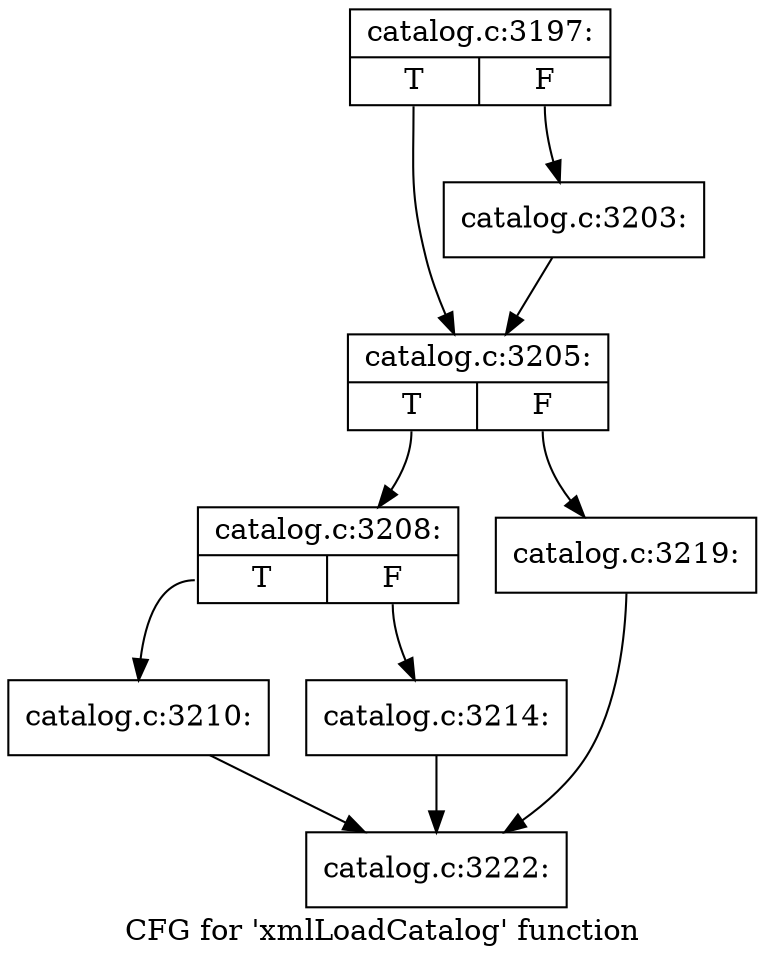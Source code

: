 digraph "CFG for 'xmlLoadCatalog' function" {
	label="CFG for 'xmlLoadCatalog' function";

	Node0x3912320 [shape=record,label="{catalog.c:3197:|{<s0>T|<s1>F}}"];
	Node0x3912320:s0 -> Node0x39121b0;
	Node0x3912320:s1 -> Node0x3912160;
	Node0x3912160 [shape=record,label="{catalog.c:3203:}"];
	Node0x3912160 -> Node0x39121b0;
	Node0x39121b0 [shape=record,label="{catalog.c:3205:|{<s0>T|<s1>F}}"];
	Node0x39121b0:s0 -> Node0x39171e0;
	Node0x39121b0:s1 -> Node0x3917230;
	Node0x39171e0 [shape=record,label="{catalog.c:3208:|{<s0>T|<s1>F}}"];
	Node0x39171e0:s0 -> Node0x39177c0;
	Node0x39171e0:s1 -> Node0x3917810;
	Node0x39177c0 [shape=record,label="{catalog.c:3210:}"];
	Node0x39177c0 -> Node0x390a670;
	Node0x3917810 [shape=record,label="{catalog.c:3214:}"];
	Node0x3917810 -> Node0x390a670;
	Node0x3917230 [shape=record,label="{catalog.c:3219:}"];
	Node0x3917230 -> Node0x390a670;
	Node0x390a670 [shape=record,label="{catalog.c:3222:}"];
}
